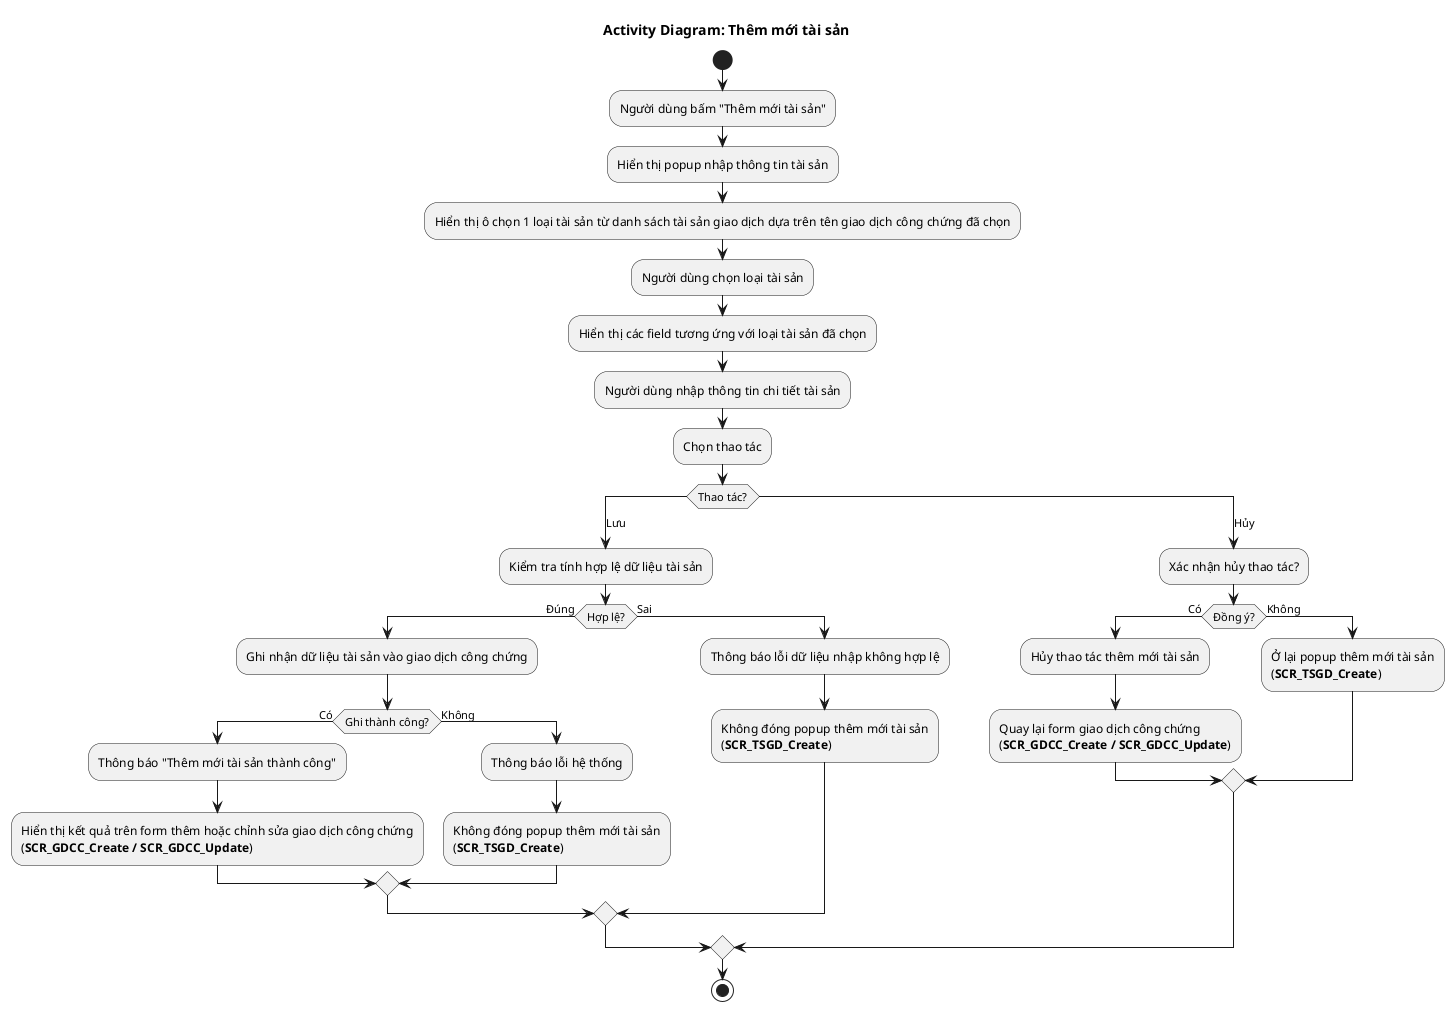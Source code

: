 @startuml AD_TSGD_Create
!pragma layout smetana
title Activity Diagram: Thêm mới tài sản

start
:Người dùng bấm "Thêm mới tài sản";
:Hiển thị popup nhập thông tin tài sản;

:Hiển thị ô chọn 1 loại tài sản từ danh sách tài sản giao dịch dựa trên tên giao dịch công chứng đã chọn;
:Người dùng chọn loại tài sản;
:Hiển thị các field tương ứng với loại tài sản đã chọn;
:Người dùng nhập thông tin chi tiết tài sản;
:Chọn thao tác;
switch (Thao tác?)
  case (Lưu)
    :Kiểm tra tính hợp lệ dữ liệu tài sản;
    if (Hợp lệ?) then (Đúng)
      :Ghi nhận dữ liệu tài sản vào giao dịch công chứng;
      if (Ghi thành công?) then (Có)
        :Thông báo "Thêm mới tài sản thành công";
        :Hiển thị kết quả trên form thêm hoặc chỉnh sửa giao dịch công chứng\n(**SCR_GDCC_Create / SCR_GDCC_Update**);
      else (Không)
        :Thông báo lỗi hệ thống;
        :Không đóng popup thêm mới tài sản\n(**SCR_TSGD_Create**);
      endif
    else (Sai)
      :Thông báo lỗi dữ liệu nhập không hợp lệ;
      :Không đóng popup thêm mới tài sản\n(**SCR_TSGD_Create**);
    endif
  case (Hủy)
    :Xác nhận hủy thao tác?;
    if (Đồng ý?) then (Có)
      :Hủy thao tác thêm mới tài sản;
      :Quay lại form giao dịch công chứng\n(**SCR_GDCC_Create / SCR_GDCC_Update**);
    else (Không)
      :Ở lại popup thêm mới tài sản\n(**SCR_TSGD_Create**);
    endif
endswitch
stop
@enduml
